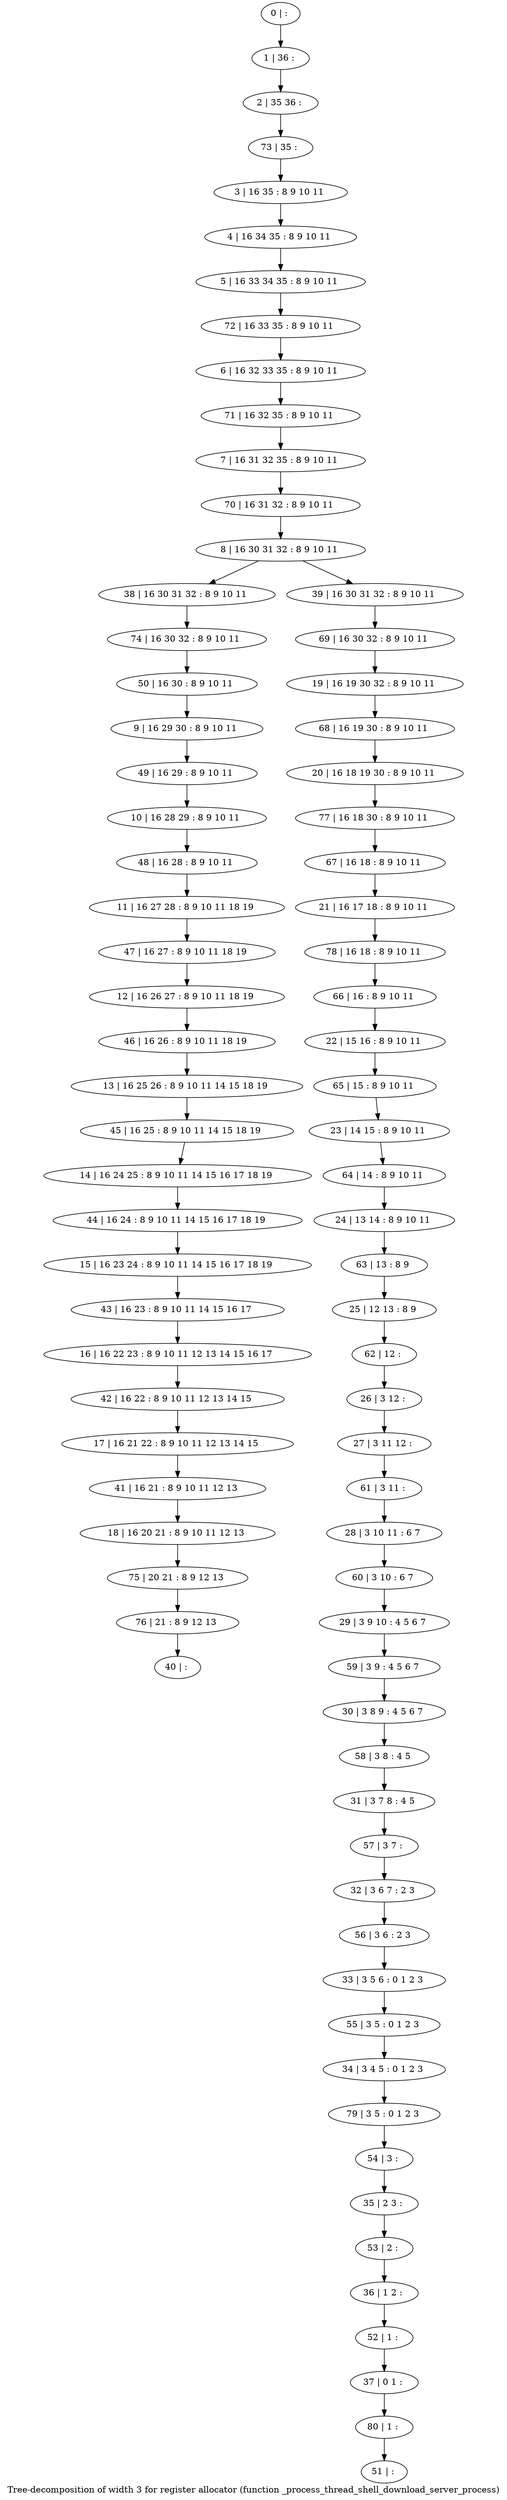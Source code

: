 digraph G {
graph [label="Tree-decomposition of width 3 for register allocator (function _process_thread_shell_download_server_process)"]
0[label="0 | : "];
1[label="1 | 36 : "];
2[label="2 | 35 36 : "];
3[label="3 | 16 35 : 8 9 10 11 "];
4[label="4 | 16 34 35 : 8 9 10 11 "];
5[label="5 | 16 33 34 35 : 8 9 10 11 "];
6[label="6 | 16 32 33 35 : 8 9 10 11 "];
7[label="7 | 16 31 32 35 : 8 9 10 11 "];
8[label="8 | 16 30 31 32 : 8 9 10 11 "];
9[label="9 | 16 29 30 : 8 9 10 11 "];
10[label="10 | 16 28 29 : 8 9 10 11 "];
11[label="11 | 16 27 28 : 8 9 10 11 18 19 "];
12[label="12 | 16 26 27 : 8 9 10 11 18 19 "];
13[label="13 | 16 25 26 : 8 9 10 11 14 15 18 19 "];
14[label="14 | 16 24 25 : 8 9 10 11 14 15 16 17 18 19 "];
15[label="15 | 16 23 24 : 8 9 10 11 14 15 16 17 18 19 "];
16[label="16 | 16 22 23 : 8 9 10 11 12 13 14 15 16 17 "];
17[label="17 | 16 21 22 : 8 9 10 11 12 13 14 15 "];
18[label="18 | 16 20 21 : 8 9 10 11 12 13 "];
19[label="19 | 16 19 30 32 : 8 9 10 11 "];
20[label="20 | 16 18 19 30 : 8 9 10 11 "];
21[label="21 | 16 17 18 : 8 9 10 11 "];
22[label="22 | 15 16 : 8 9 10 11 "];
23[label="23 | 14 15 : 8 9 10 11 "];
24[label="24 | 13 14 : 8 9 10 11 "];
25[label="25 | 12 13 : 8 9 "];
26[label="26 | 3 12 : "];
27[label="27 | 3 11 12 : "];
28[label="28 | 3 10 11 : 6 7 "];
29[label="29 | 3 9 10 : 4 5 6 7 "];
30[label="30 | 3 8 9 : 4 5 6 7 "];
31[label="31 | 3 7 8 : 4 5 "];
32[label="32 | 3 6 7 : 2 3 "];
33[label="33 | 3 5 6 : 0 1 2 3 "];
34[label="34 | 3 4 5 : 0 1 2 3 "];
35[label="35 | 2 3 : "];
36[label="36 | 1 2 : "];
37[label="37 | 0 1 : "];
38[label="38 | 16 30 31 32 : 8 9 10 11 "];
39[label="39 | 16 30 31 32 : 8 9 10 11 "];
40[label="40 | : "];
41[label="41 | 16 21 : 8 9 10 11 12 13 "];
42[label="42 | 16 22 : 8 9 10 11 12 13 14 15 "];
43[label="43 | 16 23 : 8 9 10 11 14 15 16 17 "];
44[label="44 | 16 24 : 8 9 10 11 14 15 16 17 18 19 "];
45[label="45 | 16 25 : 8 9 10 11 14 15 18 19 "];
46[label="46 | 16 26 : 8 9 10 11 18 19 "];
47[label="47 | 16 27 : 8 9 10 11 18 19 "];
48[label="48 | 16 28 : 8 9 10 11 "];
49[label="49 | 16 29 : 8 9 10 11 "];
50[label="50 | 16 30 : 8 9 10 11 "];
51[label="51 | : "];
52[label="52 | 1 : "];
53[label="53 | 2 : "];
54[label="54 | 3 : "];
55[label="55 | 3 5 : 0 1 2 3 "];
56[label="56 | 3 6 : 2 3 "];
57[label="57 | 3 7 : "];
58[label="58 | 3 8 : 4 5 "];
59[label="59 | 3 9 : 4 5 6 7 "];
60[label="60 | 3 10 : 6 7 "];
61[label="61 | 3 11 : "];
62[label="62 | 12 : "];
63[label="63 | 13 : 8 9 "];
64[label="64 | 14 : 8 9 10 11 "];
65[label="65 | 15 : 8 9 10 11 "];
66[label="66 | 16 : 8 9 10 11 "];
67[label="67 | 16 18 : 8 9 10 11 "];
68[label="68 | 16 19 30 : 8 9 10 11 "];
69[label="69 | 16 30 32 : 8 9 10 11 "];
70[label="70 | 16 31 32 : 8 9 10 11 "];
71[label="71 | 16 32 35 : 8 9 10 11 "];
72[label="72 | 16 33 35 : 8 9 10 11 "];
73[label="73 | 35 : "];
74[label="74 | 16 30 32 : 8 9 10 11 "];
75[label="75 | 20 21 : 8 9 12 13 "];
76[label="76 | 21 : 8 9 12 13 "];
77[label="77 | 16 18 30 : 8 9 10 11 "];
78[label="78 | 16 18 : 8 9 10 11 "];
79[label="79 | 3 5 : 0 1 2 3 "];
80[label="80 | 1 : "];
0->1 ;
1->2 ;
3->4 ;
4->5 ;
26->27 ;
8->38 ;
8->39 ;
41->18 ;
17->41 ;
42->17 ;
16->42 ;
43->16 ;
15->43 ;
44->15 ;
14->44 ;
45->14 ;
13->45 ;
46->13 ;
12->46 ;
47->12 ;
11->47 ;
48->11 ;
10->48 ;
49->10 ;
9->49 ;
50->9 ;
52->37 ;
36->52 ;
53->36 ;
35->53 ;
54->35 ;
55->34 ;
33->55 ;
56->33 ;
32->56 ;
57->32 ;
31->57 ;
58->31 ;
30->58 ;
59->30 ;
29->59 ;
60->29 ;
28->60 ;
61->28 ;
27->61 ;
62->26 ;
25->62 ;
63->25 ;
24->63 ;
64->24 ;
23->64 ;
65->23 ;
22->65 ;
66->22 ;
67->21 ;
68->20 ;
19->68 ;
69->19 ;
39->69 ;
70->8 ;
7->70 ;
71->7 ;
6->71 ;
72->6 ;
5->72 ;
73->3 ;
2->73 ;
74->50 ;
38->74 ;
18->75 ;
76->40 ;
75->76 ;
77->67 ;
20->77 ;
78->66 ;
21->78 ;
79->54 ;
34->79 ;
80->51 ;
37->80 ;
}
